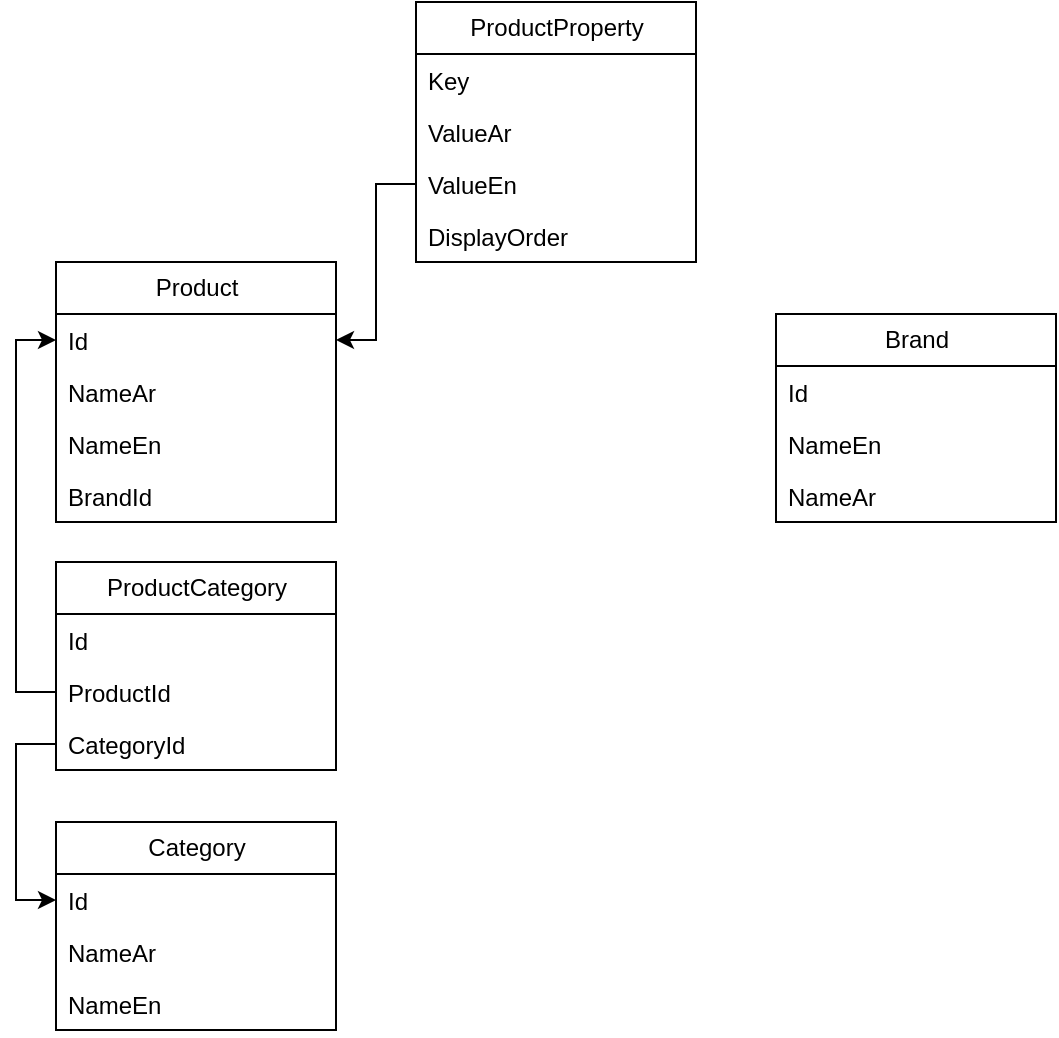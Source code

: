 <mxfile version="24.7.2" type="github">
  <diagram name="Page-1" id="OJgl6kYKMbb6SBd6CsTU">
    <mxGraphModel dx="1290" dy="1691" grid="1" gridSize="10" guides="1" tooltips="1" connect="1" arrows="1" fold="1" page="1" pageScale="1" pageWidth="827" pageHeight="1169" math="0" shadow="0">
      <root>
        <mxCell id="0" />
        <mxCell id="1" parent="0" />
        <mxCell id="BQkmmfGI75aOk0YrLwrf-2" value="Product" style="swimlane;fontStyle=0;childLayout=stackLayout;horizontal=1;startSize=26;fillColor=none;horizontalStack=0;resizeParent=1;resizeParentMax=0;resizeLast=0;collapsible=1;marginBottom=0;html=1;" vertex="1" parent="1">
          <mxGeometry x="150" y="90" width="140" height="130" as="geometry" />
        </mxCell>
        <mxCell id="BQkmmfGI75aOk0YrLwrf-3" value="Id" style="text;strokeColor=none;fillColor=none;align=left;verticalAlign=top;spacingLeft=4;spacingRight=4;overflow=hidden;rotatable=0;points=[[0,0.5],[1,0.5]];portConstraint=eastwest;whiteSpace=wrap;html=1;" vertex="1" parent="BQkmmfGI75aOk0YrLwrf-2">
          <mxGeometry y="26" width="140" height="26" as="geometry" />
        </mxCell>
        <mxCell id="BQkmmfGI75aOk0YrLwrf-4" value="NameAr" style="text;strokeColor=none;fillColor=none;align=left;verticalAlign=top;spacingLeft=4;spacingRight=4;overflow=hidden;rotatable=0;points=[[0,0.5],[1,0.5]];portConstraint=eastwest;whiteSpace=wrap;html=1;" vertex="1" parent="BQkmmfGI75aOk0YrLwrf-2">
          <mxGeometry y="52" width="140" height="26" as="geometry" />
        </mxCell>
        <mxCell id="BQkmmfGI75aOk0YrLwrf-5" value="NameEn" style="text;strokeColor=none;fillColor=none;align=left;verticalAlign=top;spacingLeft=4;spacingRight=4;overflow=hidden;rotatable=0;points=[[0,0.5],[1,0.5]];portConstraint=eastwest;whiteSpace=wrap;html=1;" vertex="1" parent="BQkmmfGI75aOk0YrLwrf-2">
          <mxGeometry y="78" width="140" height="26" as="geometry" />
        </mxCell>
        <mxCell id="BQkmmfGI75aOk0YrLwrf-6" value="BrandId" style="text;strokeColor=none;fillColor=none;align=left;verticalAlign=top;spacingLeft=4;spacingRight=4;overflow=hidden;rotatable=0;points=[[0,0.5],[1,0.5]];portConstraint=eastwest;whiteSpace=wrap;html=1;" vertex="1" parent="BQkmmfGI75aOk0YrLwrf-2">
          <mxGeometry y="104" width="140" height="26" as="geometry" />
        </mxCell>
        <mxCell id="BQkmmfGI75aOk0YrLwrf-9" value="Brand" style="swimlane;fontStyle=0;childLayout=stackLayout;horizontal=1;startSize=26;fillColor=none;horizontalStack=0;resizeParent=1;resizeParentMax=0;resizeLast=0;collapsible=1;marginBottom=0;html=1;" vertex="1" parent="1">
          <mxGeometry x="510" y="116" width="140" height="104" as="geometry" />
        </mxCell>
        <mxCell id="BQkmmfGI75aOk0YrLwrf-10" value="Id" style="text;strokeColor=none;fillColor=none;align=left;verticalAlign=top;spacingLeft=4;spacingRight=4;overflow=hidden;rotatable=0;points=[[0,0.5],[1,0.5]];portConstraint=eastwest;whiteSpace=wrap;html=1;" vertex="1" parent="BQkmmfGI75aOk0YrLwrf-9">
          <mxGeometry y="26" width="140" height="26" as="geometry" />
        </mxCell>
        <mxCell id="BQkmmfGI75aOk0YrLwrf-12" value="NameEn" style="text;strokeColor=none;fillColor=none;align=left;verticalAlign=top;spacingLeft=4;spacingRight=4;overflow=hidden;rotatable=0;points=[[0,0.5],[1,0.5]];portConstraint=eastwest;whiteSpace=wrap;html=1;" vertex="1" parent="BQkmmfGI75aOk0YrLwrf-9">
          <mxGeometry y="52" width="140" height="26" as="geometry" />
        </mxCell>
        <mxCell id="BQkmmfGI75aOk0YrLwrf-11" value="NameAr" style="text;strokeColor=none;fillColor=none;align=left;verticalAlign=top;spacingLeft=4;spacingRight=4;overflow=hidden;rotatable=0;points=[[0,0.5],[1,0.5]];portConstraint=eastwest;whiteSpace=wrap;html=1;" vertex="1" parent="BQkmmfGI75aOk0YrLwrf-9">
          <mxGeometry y="78" width="140" height="26" as="geometry" />
        </mxCell>
        <mxCell id="BQkmmfGI75aOk0YrLwrf-14" value="Category" style="swimlane;fontStyle=0;childLayout=stackLayout;horizontal=1;startSize=26;fillColor=none;horizontalStack=0;resizeParent=1;resizeParentMax=0;resizeLast=0;collapsible=1;marginBottom=0;html=1;" vertex="1" parent="1">
          <mxGeometry x="150" y="370" width="140" height="104" as="geometry" />
        </mxCell>
        <mxCell id="BQkmmfGI75aOk0YrLwrf-15" value="Id" style="text;strokeColor=none;fillColor=none;align=left;verticalAlign=top;spacingLeft=4;spacingRight=4;overflow=hidden;rotatable=0;points=[[0,0.5],[1,0.5]];portConstraint=eastwest;whiteSpace=wrap;html=1;" vertex="1" parent="BQkmmfGI75aOk0YrLwrf-14">
          <mxGeometry y="26" width="140" height="26" as="geometry" />
        </mxCell>
        <mxCell id="BQkmmfGI75aOk0YrLwrf-16" value="NameAr" style="text;strokeColor=none;fillColor=none;align=left;verticalAlign=top;spacingLeft=4;spacingRight=4;overflow=hidden;rotatable=0;points=[[0,0.5],[1,0.5]];portConstraint=eastwest;whiteSpace=wrap;html=1;" vertex="1" parent="BQkmmfGI75aOk0YrLwrf-14">
          <mxGeometry y="52" width="140" height="26" as="geometry" />
        </mxCell>
        <mxCell id="BQkmmfGI75aOk0YrLwrf-17" value="NameEn" style="text;strokeColor=none;fillColor=none;align=left;verticalAlign=top;spacingLeft=4;spacingRight=4;overflow=hidden;rotatable=0;points=[[0,0.5],[1,0.5]];portConstraint=eastwest;whiteSpace=wrap;html=1;" vertex="1" parent="BQkmmfGI75aOk0YrLwrf-14">
          <mxGeometry y="78" width="140" height="26" as="geometry" />
        </mxCell>
        <mxCell id="BQkmmfGI75aOk0YrLwrf-18" value="ProductCategory" style="swimlane;fontStyle=0;childLayout=stackLayout;horizontal=1;startSize=26;fillColor=none;horizontalStack=0;resizeParent=1;resizeParentMax=0;resizeLast=0;collapsible=1;marginBottom=0;html=1;" vertex="1" parent="1">
          <mxGeometry x="150" y="240" width="140" height="104" as="geometry" />
        </mxCell>
        <mxCell id="BQkmmfGI75aOk0YrLwrf-19" value="Id" style="text;strokeColor=none;fillColor=none;align=left;verticalAlign=top;spacingLeft=4;spacingRight=4;overflow=hidden;rotatable=0;points=[[0,0.5],[1,0.5]];portConstraint=eastwest;whiteSpace=wrap;html=1;" vertex="1" parent="BQkmmfGI75aOk0YrLwrf-18">
          <mxGeometry y="26" width="140" height="26" as="geometry" />
        </mxCell>
        <mxCell id="BQkmmfGI75aOk0YrLwrf-20" value="ProductId" style="text;strokeColor=none;fillColor=none;align=left;verticalAlign=top;spacingLeft=4;spacingRight=4;overflow=hidden;rotatable=0;points=[[0,0.5],[1,0.5]];portConstraint=eastwest;whiteSpace=wrap;html=1;" vertex="1" parent="BQkmmfGI75aOk0YrLwrf-18">
          <mxGeometry y="52" width="140" height="26" as="geometry" />
        </mxCell>
        <mxCell id="BQkmmfGI75aOk0YrLwrf-21" value="CategoryId" style="text;strokeColor=none;fillColor=none;align=left;verticalAlign=top;spacingLeft=4;spacingRight=4;overflow=hidden;rotatable=0;points=[[0,0.5],[1,0.5]];portConstraint=eastwest;whiteSpace=wrap;html=1;" vertex="1" parent="BQkmmfGI75aOk0YrLwrf-18">
          <mxGeometry y="78" width="140" height="26" as="geometry" />
        </mxCell>
        <mxCell id="BQkmmfGI75aOk0YrLwrf-23" style="edgeStyle=orthogonalEdgeStyle;rounded=0;orthogonalLoop=1;jettySize=auto;html=1;entryX=0;entryY=0.5;entryDx=0;entryDy=0;" edge="1" parent="1" source="BQkmmfGI75aOk0YrLwrf-21" target="BQkmmfGI75aOk0YrLwrf-15">
          <mxGeometry relative="1" as="geometry" />
        </mxCell>
        <mxCell id="BQkmmfGI75aOk0YrLwrf-24" style="edgeStyle=orthogonalEdgeStyle;rounded=0;orthogonalLoop=1;jettySize=auto;html=1;entryX=0;entryY=0.5;entryDx=0;entryDy=0;" edge="1" parent="1" source="BQkmmfGI75aOk0YrLwrf-20" target="BQkmmfGI75aOk0YrLwrf-3">
          <mxGeometry relative="1" as="geometry" />
        </mxCell>
        <mxCell id="BQkmmfGI75aOk0YrLwrf-29" value="ProductProperty" style="swimlane;fontStyle=0;childLayout=stackLayout;horizontal=1;startSize=26;fillColor=none;horizontalStack=0;resizeParent=1;resizeParentMax=0;resizeLast=0;collapsible=1;marginBottom=0;html=1;" vertex="1" parent="1">
          <mxGeometry x="330" y="-40" width="140" height="130" as="geometry" />
        </mxCell>
        <mxCell id="BQkmmfGI75aOk0YrLwrf-31" value="Key" style="text;strokeColor=none;fillColor=none;align=left;verticalAlign=top;spacingLeft=4;spacingRight=4;overflow=hidden;rotatable=0;points=[[0,0.5],[1,0.5]];portConstraint=eastwest;whiteSpace=wrap;html=1;" vertex="1" parent="BQkmmfGI75aOk0YrLwrf-29">
          <mxGeometry y="26" width="140" height="26" as="geometry" />
        </mxCell>
        <mxCell id="BQkmmfGI75aOk0YrLwrf-32" value="ValueAr" style="text;strokeColor=none;fillColor=none;align=left;verticalAlign=top;spacingLeft=4;spacingRight=4;overflow=hidden;rotatable=0;points=[[0,0.5],[1,0.5]];portConstraint=eastwest;whiteSpace=wrap;html=1;" vertex="1" parent="BQkmmfGI75aOk0YrLwrf-29">
          <mxGeometry y="52" width="140" height="26" as="geometry" />
        </mxCell>
        <mxCell id="BQkmmfGI75aOk0YrLwrf-33" value="ValueEn" style="text;strokeColor=none;fillColor=none;align=left;verticalAlign=top;spacingLeft=4;spacingRight=4;overflow=hidden;rotatable=0;points=[[0,0.5],[1,0.5]];portConstraint=eastwest;whiteSpace=wrap;html=1;" vertex="1" parent="BQkmmfGI75aOk0YrLwrf-29">
          <mxGeometry y="78" width="140" height="26" as="geometry" />
        </mxCell>
        <mxCell id="BQkmmfGI75aOk0YrLwrf-35" value="DisplayOrder" style="text;strokeColor=none;fillColor=none;align=left;verticalAlign=top;spacingLeft=4;spacingRight=4;overflow=hidden;rotatable=0;points=[[0,0.5],[1,0.5]];portConstraint=eastwest;whiteSpace=wrap;html=1;" vertex="1" parent="BQkmmfGI75aOk0YrLwrf-29">
          <mxGeometry y="104" width="140" height="26" as="geometry" />
        </mxCell>
        <mxCell id="BQkmmfGI75aOk0YrLwrf-34" style="edgeStyle=orthogonalEdgeStyle;rounded=0;orthogonalLoop=1;jettySize=auto;html=1;entryX=1;entryY=0.5;entryDx=0;entryDy=0;" edge="1" parent="1" source="BQkmmfGI75aOk0YrLwrf-33" target="BQkmmfGI75aOk0YrLwrf-3">
          <mxGeometry relative="1" as="geometry" />
        </mxCell>
      </root>
    </mxGraphModel>
  </diagram>
</mxfile>
